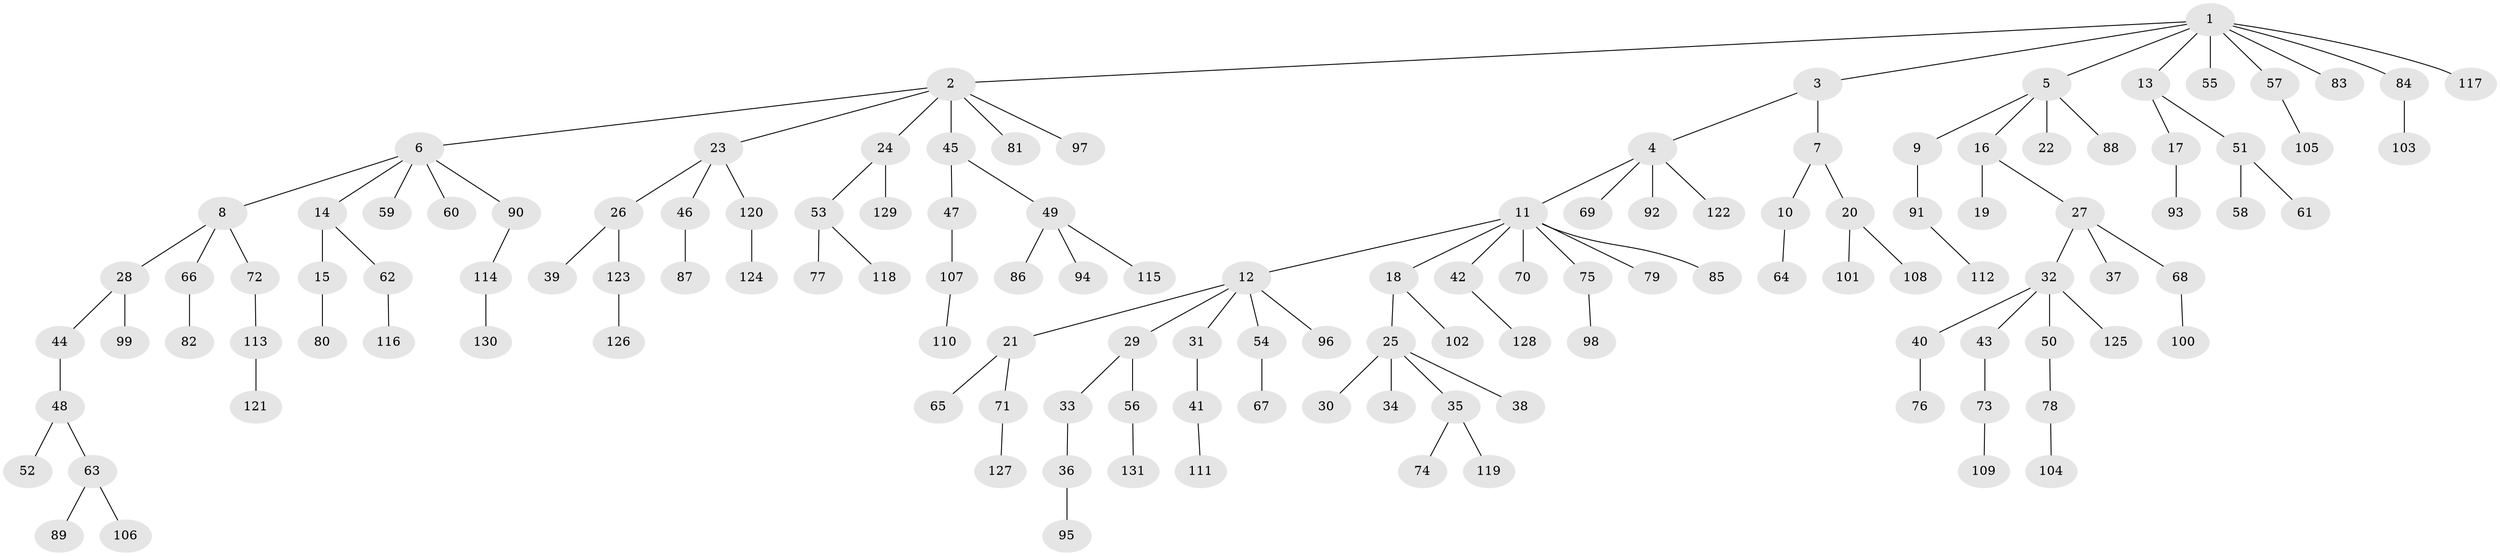 // Generated by graph-tools (version 1.1) at 2025/15/03/09/25 04:15:34]
// undirected, 131 vertices, 130 edges
graph export_dot {
graph [start="1"]
  node [color=gray90,style=filled];
  1;
  2;
  3;
  4;
  5;
  6;
  7;
  8;
  9;
  10;
  11;
  12;
  13;
  14;
  15;
  16;
  17;
  18;
  19;
  20;
  21;
  22;
  23;
  24;
  25;
  26;
  27;
  28;
  29;
  30;
  31;
  32;
  33;
  34;
  35;
  36;
  37;
  38;
  39;
  40;
  41;
  42;
  43;
  44;
  45;
  46;
  47;
  48;
  49;
  50;
  51;
  52;
  53;
  54;
  55;
  56;
  57;
  58;
  59;
  60;
  61;
  62;
  63;
  64;
  65;
  66;
  67;
  68;
  69;
  70;
  71;
  72;
  73;
  74;
  75;
  76;
  77;
  78;
  79;
  80;
  81;
  82;
  83;
  84;
  85;
  86;
  87;
  88;
  89;
  90;
  91;
  92;
  93;
  94;
  95;
  96;
  97;
  98;
  99;
  100;
  101;
  102;
  103;
  104;
  105;
  106;
  107;
  108;
  109;
  110;
  111;
  112;
  113;
  114;
  115;
  116;
  117;
  118;
  119;
  120;
  121;
  122;
  123;
  124;
  125;
  126;
  127;
  128;
  129;
  130;
  131;
  1 -- 2;
  1 -- 3;
  1 -- 5;
  1 -- 13;
  1 -- 55;
  1 -- 57;
  1 -- 83;
  1 -- 84;
  1 -- 117;
  2 -- 6;
  2 -- 23;
  2 -- 24;
  2 -- 45;
  2 -- 81;
  2 -- 97;
  3 -- 4;
  3 -- 7;
  4 -- 11;
  4 -- 69;
  4 -- 92;
  4 -- 122;
  5 -- 9;
  5 -- 16;
  5 -- 22;
  5 -- 88;
  6 -- 8;
  6 -- 14;
  6 -- 59;
  6 -- 60;
  6 -- 90;
  7 -- 10;
  7 -- 20;
  8 -- 28;
  8 -- 66;
  8 -- 72;
  9 -- 91;
  10 -- 64;
  11 -- 12;
  11 -- 18;
  11 -- 42;
  11 -- 70;
  11 -- 75;
  11 -- 79;
  11 -- 85;
  12 -- 21;
  12 -- 29;
  12 -- 31;
  12 -- 54;
  12 -- 96;
  13 -- 17;
  13 -- 51;
  14 -- 15;
  14 -- 62;
  15 -- 80;
  16 -- 19;
  16 -- 27;
  17 -- 93;
  18 -- 25;
  18 -- 102;
  20 -- 101;
  20 -- 108;
  21 -- 65;
  21 -- 71;
  23 -- 26;
  23 -- 46;
  23 -- 120;
  24 -- 53;
  24 -- 129;
  25 -- 30;
  25 -- 34;
  25 -- 35;
  25 -- 38;
  26 -- 39;
  26 -- 123;
  27 -- 32;
  27 -- 37;
  27 -- 68;
  28 -- 44;
  28 -- 99;
  29 -- 33;
  29 -- 56;
  31 -- 41;
  32 -- 40;
  32 -- 43;
  32 -- 50;
  32 -- 125;
  33 -- 36;
  35 -- 74;
  35 -- 119;
  36 -- 95;
  40 -- 76;
  41 -- 111;
  42 -- 128;
  43 -- 73;
  44 -- 48;
  45 -- 47;
  45 -- 49;
  46 -- 87;
  47 -- 107;
  48 -- 52;
  48 -- 63;
  49 -- 86;
  49 -- 94;
  49 -- 115;
  50 -- 78;
  51 -- 58;
  51 -- 61;
  53 -- 77;
  53 -- 118;
  54 -- 67;
  56 -- 131;
  57 -- 105;
  62 -- 116;
  63 -- 89;
  63 -- 106;
  66 -- 82;
  68 -- 100;
  71 -- 127;
  72 -- 113;
  73 -- 109;
  75 -- 98;
  78 -- 104;
  84 -- 103;
  90 -- 114;
  91 -- 112;
  107 -- 110;
  113 -- 121;
  114 -- 130;
  120 -- 124;
  123 -- 126;
}
